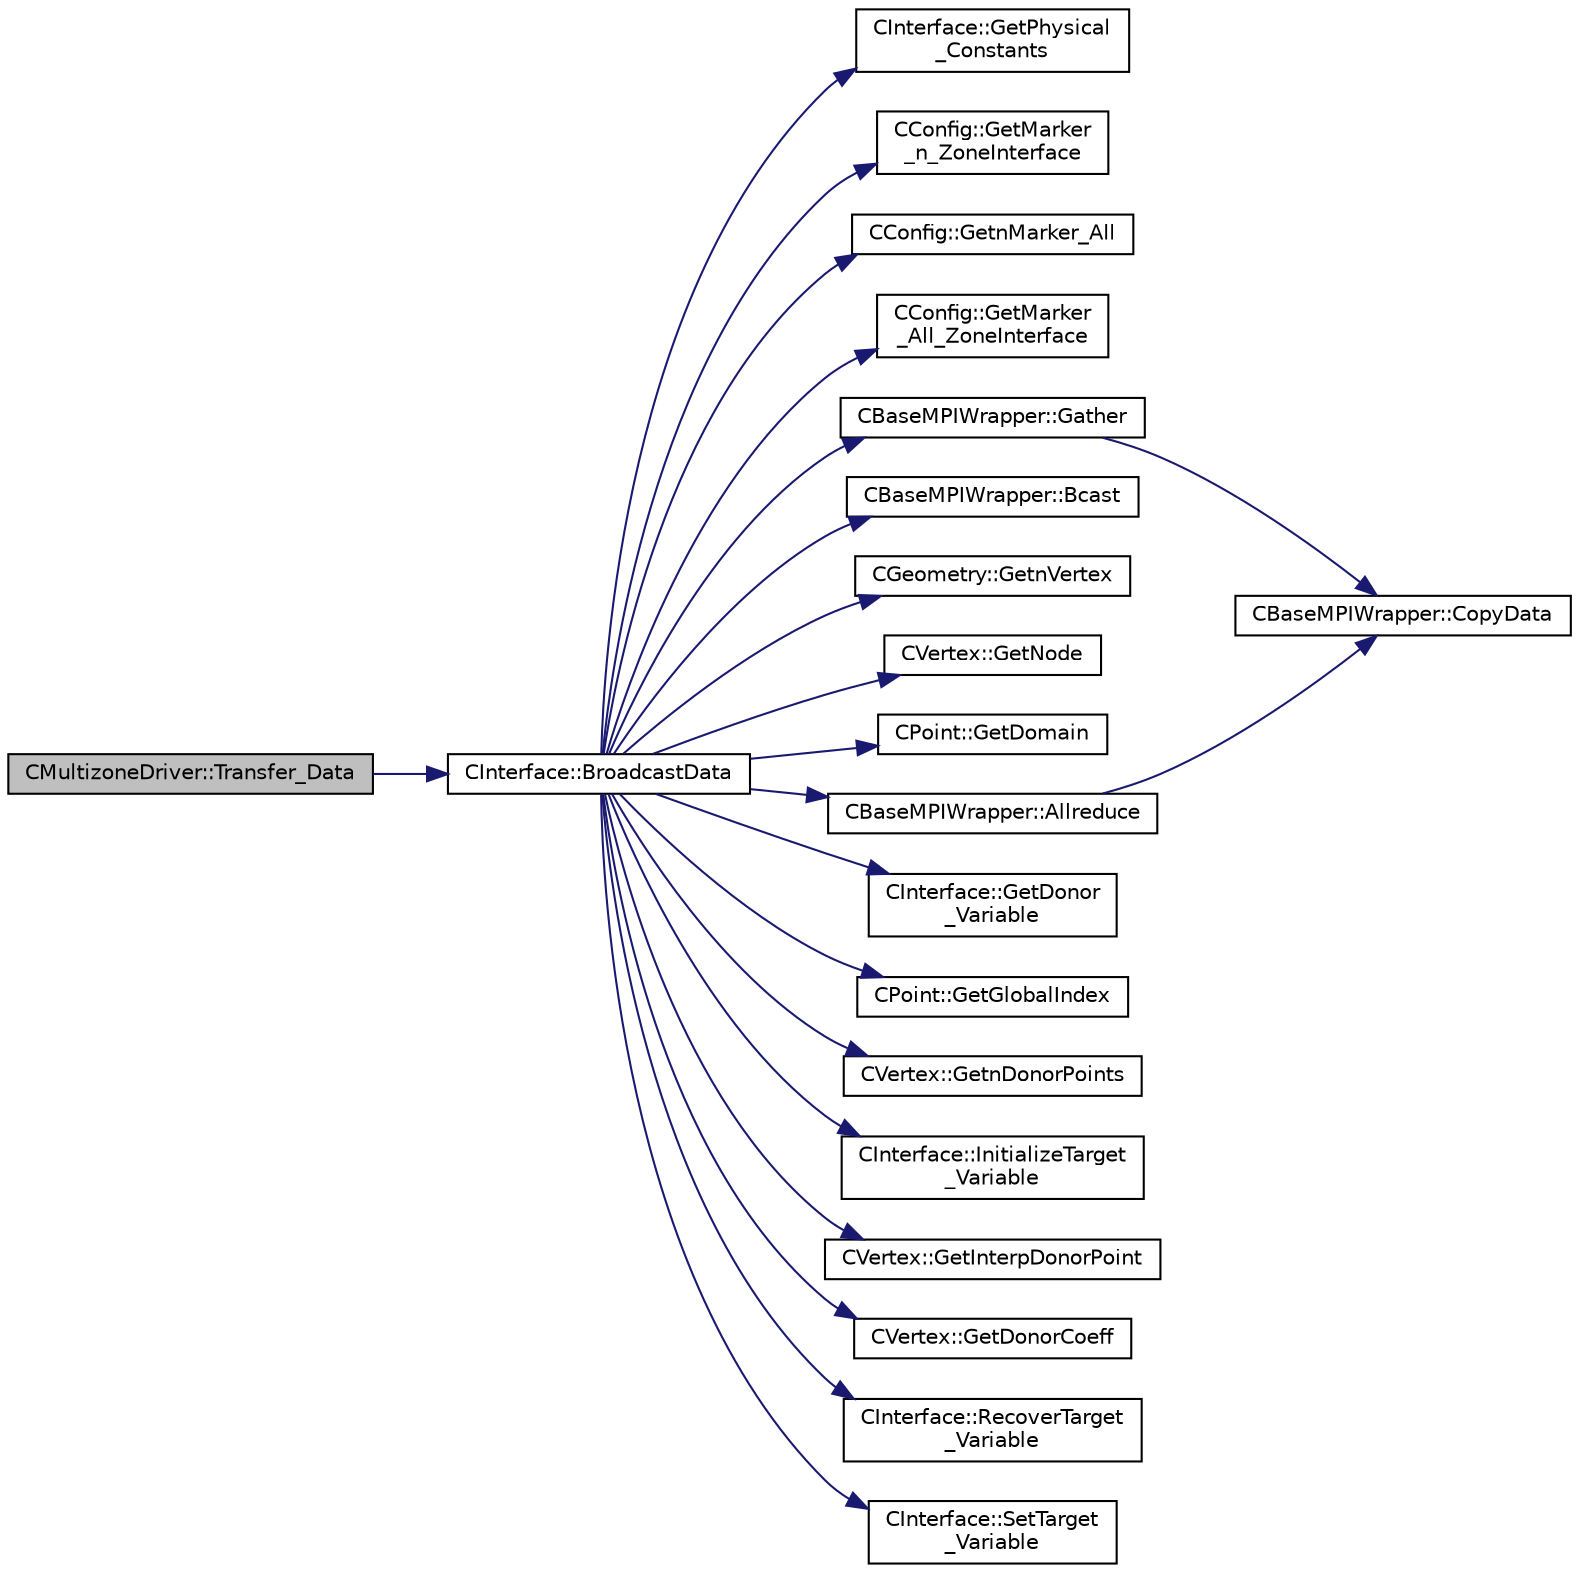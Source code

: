digraph "CMultizoneDriver::Transfer_Data"
{
  edge [fontname="Helvetica",fontsize="10",labelfontname="Helvetica",labelfontsize="10"];
  node [fontname="Helvetica",fontsize="10",shape=record];
  rankdir="LR";
  Node1635 [label="CMultizoneDriver::Transfer_Data",height=0.2,width=0.4,color="black", fillcolor="grey75", style="filled", fontcolor="black"];
  Node1635 -> Node1636 [color="midnightblue",fontsize="10",style="solid",fontname="Helvetica"];
  Node1636 [label="CInterface::BroadcastData",height=0.2,width=0.4,color="black", fillcolor="white", style="filled",URL="$class_c_interface.html#a2e2f60d93a4041c60235926b55d0ba5c",tooltip="Interpolate data and broadcast it into all processors, for nonmatching meshes. "];
  Node1636 -> Node1637 [color="midnightblue",fontsize="10",style="solid",fontname="Helvetica"];
  Node1637 [label="CInterface::GetPhysical\l_Constants",height=0.2,width=0.4,color="black", fillcolor="white", style="filled",URL="$class_c_interface.html#a50bb027c9818cd7dd284fff12be37984",tooltip="A virtual member. "];
  Node1636 -> Node1638 [color="midnightblue",fontsize="10",style="solid",fontname="Helvetica"];
  Node1638 [label="CConfig::GetMarker\l_n_ZoneInterface",height=0.2,width=0.4,color="black", fillcolor="white", style="filled",URL="$class_c_config.html#a87063c04f8713d8fc46dfcedb6adef34",tooltip="Get the number of FSI interface markers val_marker. "];
  Node1636 -> Node1639 [color="midnightblue",fontsize="10",style="solid",fontname="Helvetica"];
  Node1639 [label="CConfig::GetnMarker_All",height=0.2,width=0.4,color="black", fillcolor="white", style="filled",URL="$class_c_config.html#a300c4884edfc0c2acf395036439004f4",tooltip="Get the total number of boundary markers including send/receive domains. "];
  Node1636 -> Node1640 [color="midnightblue",fontsize="10",style="solid",fontname="Helvetica"];
  Node1640 [label="CConfig::GetMarker\l_All_ZoneInterface",height=0.2,width=0.4,color="black", fillcolor="white", style="filled",URL="$class_c_config.html#ad7e1b2f0ee9749cc62c5394ae761ae0e",tooltip="Get the FSI interface information for a marker val_marker. "];
  Node1636 -> Node1641 [color="midnightblue",fontsize="10",style="solid",fontname="Helvetica"];
  Node1641 [label="CBaseMPIWrapper::Gather",height=0.2,width=0.4,color="black", fillcolor="white", style="filled",URL="$class_c_base_m_p_i_wrapper.html#a39e59958c13f7fefc74062ba2ff149f1"];
  Node1641 -> Node1642 [color="midnightblue",fontsize="10",style="solid",fontname="Helvetica"];
  Node1642 [label="CBaseMPIWrapper::CopyData",height=0.2,width=0.4,color="black", fillcolor="white", style="filled",URL="$class_c_base_m_p_i_wrapper.html#a4725cc1dd65b161b483e812a538a5e36"];
  Node1636 -> Node1643 [color="midnightblue",fontsize="10",style="solid",fontname="Helvetica"];
  Node1643 [label="CBaseMPIWrapper::Bcast",height=0.2,width=0.4,color="black", fillcolor="white", style="filled",URL="$class_c_base_m_p_i_wrapper.html#ae816a2f124ea5ae95337418462514df5"];
  Node1636 -> Node1644 [color="midnightblue",fontsize="10",style="solid",fontname="Helvetica"];
  Node1644 [label="CGeometry::GetnVertex",height=0.2,width=0.4,color="black", fillcolor="white", style="filled",URL="$class_c_geometry.html#a55427e474834af1941e13750b17975be",tooltip="Get number of vertices. "];
  Node1636 -> Node1645 [color="midnightblue",fontsize="10",style="solid",fontname="Helvetica"];
  Node1645 [label="CVertex::GetNode",height=0.2,width=0.4,color="black", fillcolor="white", style="filled",URL="$class_c_vertex.html#a95c513bf927464157ed96b6c79779a1f",tooltip="Get the node of the vertex. "];
  Node1636 -> Node1646 [color="midnightblue",fontsize="10",style="solid",fontname="Helvetica"];
  Node1646 [label="CPoint::GetDomain",height=0.2,width=0.4,color="black", fillcolor="white", style="filled",URL="$class_c_point.html#a1d7e22a60d4cfef356af1cba2bab3e55",tooltip="For parallel computation, its indicates if a point must be computed or not. "];
  Node1636 -> Node1647 [color="midnightblue",fontsize="10",style="solid",fontname="Helvetica"];
  Node1647 [label="CBaseMPIWrapper::Allreduce",height=0.2,width=0.4,color="black", fillcolor="white", style="filled",URL="$class_c_base_m_p_i_wrapper.html#a637b6fd917a8ca91ce748ba88e0d66b6"];
  Node1647 -> Node1642 [color="midnightblue",fontsize="10",style="solid",fontname="Helvetica"];
  Node1636 -> Node1648 [color="midnightblue",fontsize="10",style="solid",fontname="Helvetica"];
  Node1648 [label="CInterface::GetDonor\l_Variable",height=0.2,width=0.4,color="black", fillcolor="white", style="filled",URL="$class_c_interface.html#ada6a42fa4745639309900d7ad709b9b4",tooltip="A virtual member. "];
  Node1636 -> Node1649 [color="midnightblue",fontsize="10",style="solid",fontname="Helvetica"];
  Node1649 [label="CPoint::GetGlobalIndex",height=0.2,width=0.4,color="black", fillcolor="white", style="filled",URL="$class_c_point.html#ab546170a5a03ef210a75fc5531910050",tooltip="Get the global index in a parallel computation. "];
  Node1636 -> Node1650 [color="midnightblue",fontsize="10",style="solid",fontname="Helvetica"];
  Node1650 [label="CVertex::GetnDonorPoints",height=0.2,width=0.4,color="black", fillcolor="white", style="filled",URL="$class_c_vertex.html#a58814b9ff753b7f56e073c07ed0eb9d7",tooltip="Return the value of nDonor_Points. "];
  Node1636 -> Node1651 [color="midnightblue",fontsize="10",style="solid",fontname="Helvetica"];
  Node1651 [label="CInterface::InitializeTarget\l_Variable",height=0.2,width=0.4,color="black", fillcolor="white", style="filled",URL="$class_c_interface.html#a2bc05852139b6a3301ee8530887b223e",tooltip="Initializes the target variable. "];
  Node1636 -> Node1652 [color="midnightblue",fontsize="10",style="solid",fontname="Helvetica"];
  Node1652 [label="CVertex::GetInterpDonorPoint",height=0.2,width=0.4,color="black", fillcolor="white", style="filled",URL="$class_c_vertex.html#abba7777cdf00b9c7e8f30abff5047a7d",tooltip="Get the value of the donor point of a vertex (for interpolation). "];
  Node1636 -> Node1653 [color="midnightblue",fontsize="10",style="solid",fontname="Helvetica"];
  Node1653 [label="CVertex::GetDonorCoeff",height=0.2,width=0.4,color="black", fillcolor="white", style="filled",URL="$class_c_vertex.html#ad34df54a614287bcd78cc2a13e6ff410",tooltip="Get the coefficient value of a donor point. "];
  Node1636 -> Node1654 [color="midnightblue",fontsize="10",style="solid",fontname="Helvetica"];
  Node1654 [label="CInterface::RecoverTarget\l_Variable",height=0.2,width=0.4,color="black", fillcolor="white", style="filled",URL="$class_c_interface.html#a1cc208e7c5a8450ae45b0cc1c25c59cf",tooltip="Recovers the target variable from the buffer of su2doubles that was broadcasted. "];
  Node1636 -> Node1655 [color="midnightblue",fontsize="10",style="solid",fontname="Helvetica"];
  Node1655 [label="CInterface::SetTarget\l_Variable",height=0.2,width=0.4,color="black", fillcolor="white", style="filled",URL="$class_c_interface.html#a6f50a839dadc10ccfa9dad5d199c8fa7",tooltip="A virtual member. "];
}
